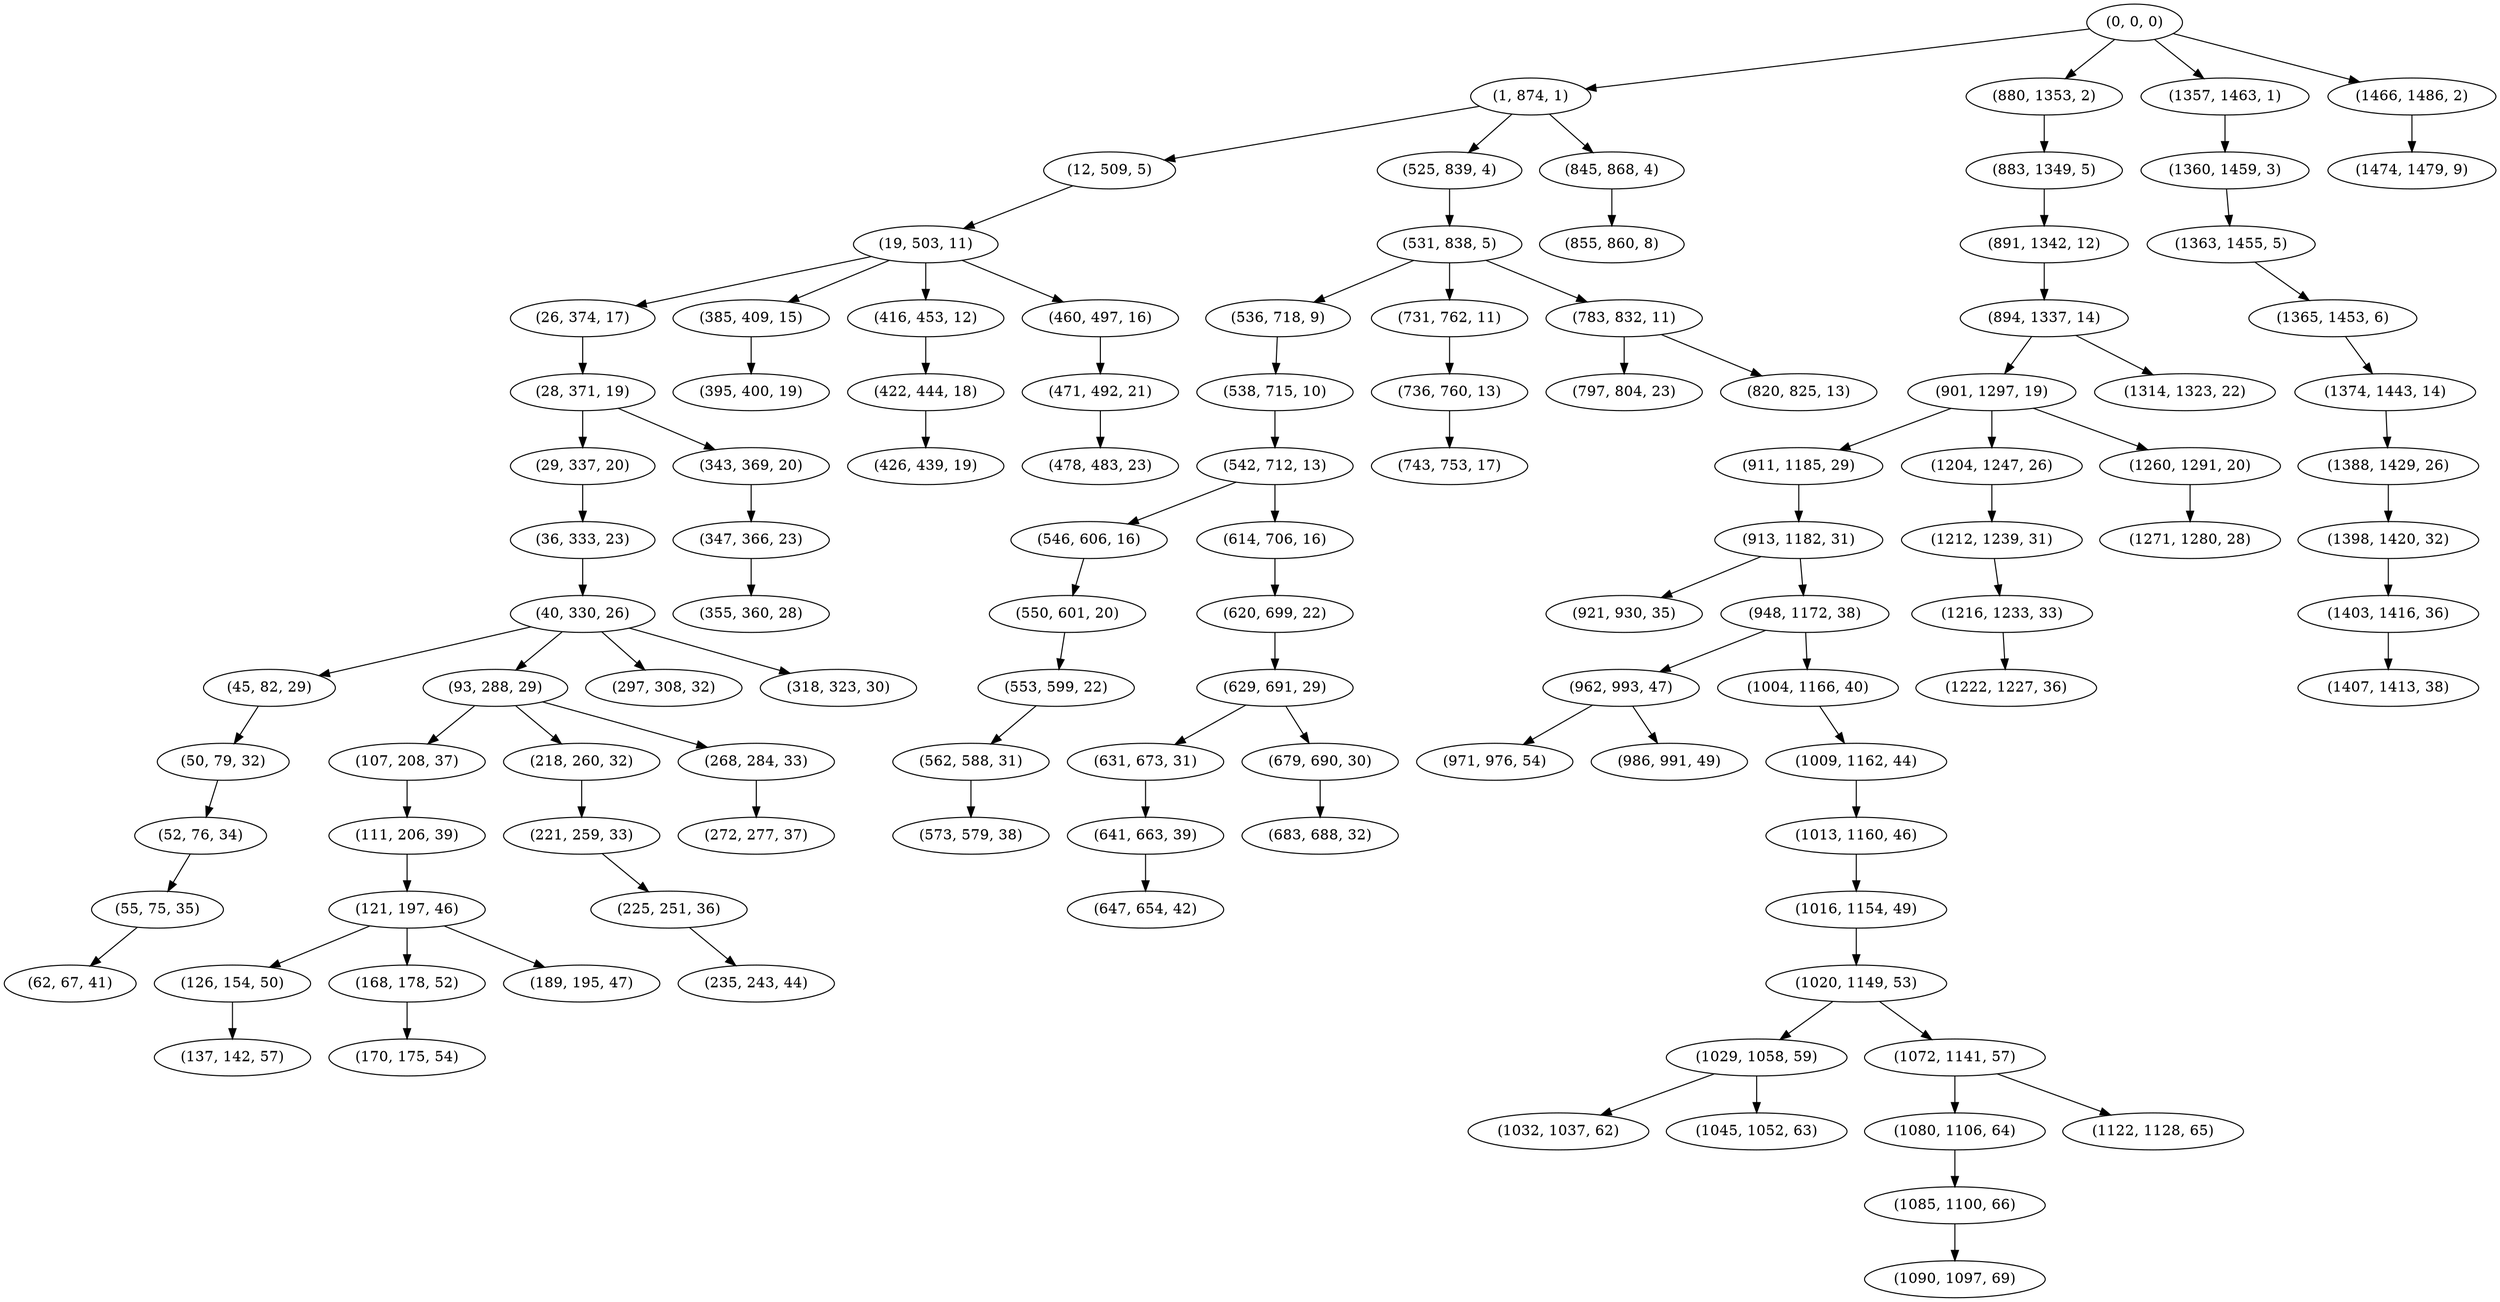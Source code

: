 digraph tree {
    "(0, 0, 0)";
    "(1, 874, 1)";
    "(12, 509, 5)";
    "(19, 503, 11)";
    "(26, 374, 17)";
    "(28, 371, 19)";
    "(29, 337, 20)";
    "(36, 333, 23)";
    "(40, 330, 26)";
    "(45, 82, 29)";
    "(50, 79, 32)";
    "(52, 76, 34)";
    "(55, 75, 35)";
    "(62, 67, 41)";
    "(93, 288, 29)";
    "(107, 208, 37)";
    "(111, 206, 39)";
    "(121, 197, 46)";
    "(126, 154, 50)";
    "(137, 142, 57)";
    "(168, 178, 52)";
    "(170, 175, 54)";
    "(189, 195, 47)";
    "(218, 260, 32)";
    "(221, 259, 33)";
    "(225, 251, 36)";
    "(235, 243, 44)";
    "(268, 284, 33)";
    "(272, 277, 37)";
    "(297, 308, 32)";
    "(318, 323, 30)";
    "(343, 369, 20)";
    "(347, 366, 23)";
    "(355, 360, 28)";
    "(385, 409, 15)";
    "(395, 400, 19)";
    "(416, 453, 12)";
    "(422, 444, 18)";
    "(426, 439, 19)";
    "(460, 497, 16)";
    "(471, 492, 21)";
    "(478, 483, 23)";
    "(525, 839, 4)";
    "(531, 838, 5)";
    "(536, 718, 9)";
    "(538, 715, 10)";
    "(542, 712, 13)";
    "(546, 606, 16)";
    "(550, 601, 20)";
    "(553, 599, 22)";
    "(562, 588, 31)";
    "(573, 579, 38)";
    "(614, 706, 16)";
    "(620, 699, 22)";
    "(629, 691, 29)";
    "(631, 673, 31)";
    "(641, 663, 39)";
    "(647, 654, 42)";
    "(679, 690, 30)";
    "(683, 688, 32)";
    "(731, 762, 11)";
    "(736, 760, 13)";
    "(743, 753, 17)";
    "(783, 832, 11)";
    "(797, 804, 23)";
    "(820, 825, 13)";
    "(845, 868, 4)";
    "(855, 860, 8)";
    "(880, 1353, 2)";
    "(883, 1349, 5)";
    "(891, 1342, 12)";
    "(894, 1337, 14)";
    "(901, 1297, 19)";
    "(911, 1185, 29)";
    "(913, 1182, 31)";
    "(921, 930, 35)";
    "(948, 1172, 38)";
    "(962, 993, 47)";
    "(971, 976, 54)";
    "(986, 991, 49)";
    "(1004, 1166, 40)";
    "(1009, 1162, 44)";
    "(1013, 1160, 46)";
    "(1016, 1154, 49)";
    "(1020, 1149, 53)";
    "(1029, 1058, 59)";
    "(1032, 1037, 62)";
    "(1045, 1052, 63)";
    "(1072, 1141, 57)";
    "(1080, 1106, 64)";
    "(1085, 1100, 66)";
    "(1090, 1097, 69)";
    "(1122, 1128, 65)";
    "(1204, 1247, 26)";
    "(1212, 1239, 31)";
    "(1216, 1233, 33)";
    "(1222, 1227, 36)";
    "(1260, 1291, 20)";
    "(1271, 1280, 28)";
    "(1314, 1323, 22)";
    "(1357, 1463, 1)";
    "(1360, 1459, 3)";
    "(1363, 1455, 5)";
    "(1365, 1453, 6)";
    "(1374, 1443, 14)";
    "(1388, 1429, 26)";
    "(1398, 1420, 32)";
    "(1403, 1416, 36)";
    "(1407, 1413, 38)";
    "(1466, 1486, 2)";
    "(1474, 1479, 9)";
    "(0, 0, 0)" -> "(1, 874, 1)";
    "(0, 0, 0)" -> "(880, 1353, 2)";
    "(0, 0, 0)" -> "(1357, 1463, 1)";
    "(0, 0, 0)" -> "(1466, 1486, 2)";
    "(1, 874, 1)" -> "(12, 509, 5)";
    "(1, 874, 1)" -> "(525, 839, 4)";
    "(1, 874, 1)" -> "(845, 868, 4)";
    "(12, 509, 5)" -> "(19, 503, 11)";
    "(19, 503, 11)" -> "(26, 374, 17)";
    "(19, 503, 11)" -> "(385, 409, 15)";
    "(19, 503, 11)" -> "(416, 453, 12)";
    "(19, 503, 11)" -> "(460, 497, 16)";
    "(26, 374, 17)" -> "(28, 371, 19)";
    "(28, 371, 19)" -> "(29, 337, 20)";
    "(28, 371, 19)" -> "(343, 369, 20)";
    "(29, 337, 20)" -> "(36, 333, 23)";
    "(36, 333, 23)" -> "(40, 330, 26)";
    "(40, 330, 26)" -> "(45, 82, 29)";
    "(40, 330, 26)" -> "(93, 288, 29)";
    "(40, 330, 26)" -> "(297, 308, 32)";
    "(40, 330, 26)" -> "(318, 323, 30)";
    "(45, 82, 29)" -> "(50, 79, 32)";
    "(50, 79, 32)" -> "(52, 76, 34)";
    "(52, 76, 34)" -> "(55, 75, 35)";
    "(55, 75, 35)" -> "(62, 67, 41)";
    "(93, 288, 29)" -> "(107, 208, 37)";
    "(93, 288, 29)" -> "(218, 260, 32)";
    "(93, 288, 29)" -> "(268, 284, 33)";
    "(107, 208, 37)" -> "(111, 206, 39)";
    "(111, 206, 39)" -> "(121, 197, 46)";
    "(121, 197, 46)" -> "(126, 154, 50)";
    "(121, 197, 46)" -> "(168, 178, 52)";
    "(121, 197, 46)" -> "(189, 195, 47)";
    "(126, 154, 50)" -> "(137, 142, 57)";
    "(168, 178, 52)" -> "(170, 175, 54)";
    "(218, 260, 32)" -> "(221, 259, 33)";
    "(221, 259, 33)" -> "(225, 251, 36)";
    "(225, 251, 36)" -> "(235, 243, 44)";
    "(268, 284, 33)" -> "(272, 277, 37)";
    "(343, 369, 20)" -> "(347, 366, 23)";
    "(347, 366, 23)" -> "(355, 360, 28)";
    "(385, 409, 15)" -> "(395, 400, 19)";
    "(416, 453, 12)" -> "(422, 444, 18)";
    "(422, 444, 18)" -> "(426, 439, 19)";
    "(460, 497, 16)" -> "(471, 492, 21)";
    "(471, 492, 21)" -> "(478, 483, 23)";
    "(525, 839, 4)" -> "(531, 838, 5)";
    "(531, 838, 5)" -> "(536, 718, 9)";
    "(531, 838, 5)" -> "(731, 762, 11)";
    "(531, 838, 5)" -> "(783, 832, 11)";
    "(536, 718, 9)" -> "(538, 715, 10)";
    "(538, 715, 10)" -> "(542, 712, 13)";
    "(542, 712, 13)" -> "(546, 606, 16)";
    "(542, 712, 13)" -> "(614, 706, 16)";
    "(546, 606, 16)" -> "(550, 601, 20)";
    "(550, 601, 20)" -> "(553, 599, 22)";
    "(553, 599, 22)" -> "(562, 588, 31)";
    "(562, 588, 31)" -> "(573, 579, 38)";
    "(614, 706, 16)" -> "(620, 699, 22)";
    "(620, 699, 22)" -> "(629, 691, 29)";
    "(629, 691, 29)" -> "(631, 673, 31)";
    "(629, 691, 29)" -> "(679, 690, 30)";
    "(631, 673, 31)" -> "(641, 663, 39)";
    "(641, 663, 39)" -> "(647, 654, 42)";
    "(679, 690, 30)" -> "(683, 688, 32)";
    "(731, 762, 11)" -> "(736, 760, 13)";
    "(736, 760, 13)" -> "(743, 753, 17)";
    "(783, 832, 11)" -> "(797, 804, 23)";
    "(783, 832, 11)" -> "(820, 825, 13)";
    "(845, 868, 4)" -> "(855, 860, 8)";
    "(880, 1353, 2)" -> "(883, 1349, 5)";
    "(883, 1349, 5)" -> "(891, 1342, 12)";
    "(891, 1342, 12)" -> "(894, 1337, 14)";
    "(894, 1337, 14)" -> "(901, 1297, 19)";
    "(894, 1337, 14)" -> "(1314, 1323, 22)";
    "(901, 1297, 19)" -> "(911, 1185, 29)";
    "(901, 1297, 19)" -> "(1204, 1247, 26)";
    "(901, 1297, 19)" -> "(1260, 1291, 20)";
    "(911, 1185, 29)" -> "(913, 1182, 31)";
    "(913, 1182, 31)" -> "(921, 930, 35)";
    "(913, 1182, 31)" -> "(948, 1172, 38)";
    "(948, 1172, 38)" -> "(962, 993, 47)";
    "(948, 1172, 38)" -> "(1004, 1166, 40)";
    "(962, 993, 47)" -> "(971, 976, 54)";
    "(962, 993, 47)" -> "(986, 991, 49)";
    "(1004, 1166, 40)" -> "(1009, 1162, 44)";
    "(1009, 1162, 44)" -> "(1013, 1160, 46)";
    "(1013, 1160, 46)" -> "(1016, 1154, 49)";
    "(1016, 1154, 49)" -> "(1020, 1149, 53)";
    "(1020, 1149, 53)" -> "(1029, 1058, 59)";
    "(1020, 1149, 53)" -> "(1072, 1141, 57)";
    "(1029, 1058, 59)" -> "(1032, 1037, 62)";
    "(1029, 1058, 59)" -> "(1045, 1052, 63)";
    "(1072, 1141, 57)" -> "(1080, 1106, 64)";
    "(1072, 1141, 57)" -> "(1122, 1128, 65)";
    "(1080, 1106, 64)" -> "(1085, 1100, 66)";
    "(1085, 1100, 66)" -> "(1090, 1097, 69)";
    "(1204, 1247, 26)" -> "(1212, 1239, 31)";
    "(1212, 1239, 31)" -> "(1216, 1233, 33)";
    "(1216, 1233, 33)" -> "(1222, 1227, 36)";
    "(1260, 1291, 20)" -> "(1271, 1280, 28)";
    "(1357, 1463, 1)" -> "(1360, 1459, 3)";
    "(1360, 1459, 3)" -> "(1363, 1455, 5)";
    "(1363, 1455, 5)" -> "(1365, 1453, 6)";
    "(1365, 1453, 6)" -> "(1374, 1443, 14)";
    "(1374, 1443, 14)" -> "(1388, 1429, 26)";
    "(1388, 1429, 26)" -> "(1398, 1420, 32)";
    "(1398, 1420, 32)" -> "(1403, 1416, 36)";
    "(1403, 1416, 36)" -> "(1407, 1413, 38)";
    "(1466, 1486, 2)" -> "(1474, 1479, 9)";
}
